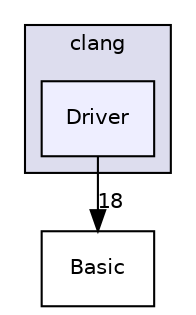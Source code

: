 digraph "include/clang/Driver" {
  bgcolor=transparent;
  compound=true
  node [ fontsize="10", fontname="Helvetica"];
  edge [ labelfontsize="10", labelfontname="Helvetica"];
  subgraph clusterdir_7c3366c0dfc05dfe1380b9a1e2bf7190 {
    graph [ bgcolor="#ddddee", pencolor="black", label="clang" fontname="Helvetica", fontsize="10", URL="dir_7c3366c0dfc05dfe1380b9a1e2bf7190.html"]
  dir_360d1217c044f09032c50b4acf9029e2 [shape=box, label="Driver", style="filled", fillcolor="#eeeeff", pencolor="black", URL="dir_360d1217c044f09032c50b4acf9029e2.html"];
  }
  dir_a004adf44f176e430fc6c2b869b0fb57 [shape=box label="Basic" URL="dir_a004adf44f176e430fc6c2b869b0fb57.html"];
  dir_360d1217c044f09032c50b4acf9029e2->dir_a004adf44f176e430fc6c2b869b0fb57 [headlabel="18", labeldistance=1.5 headhref="dir_000011_000014.html"];
}
